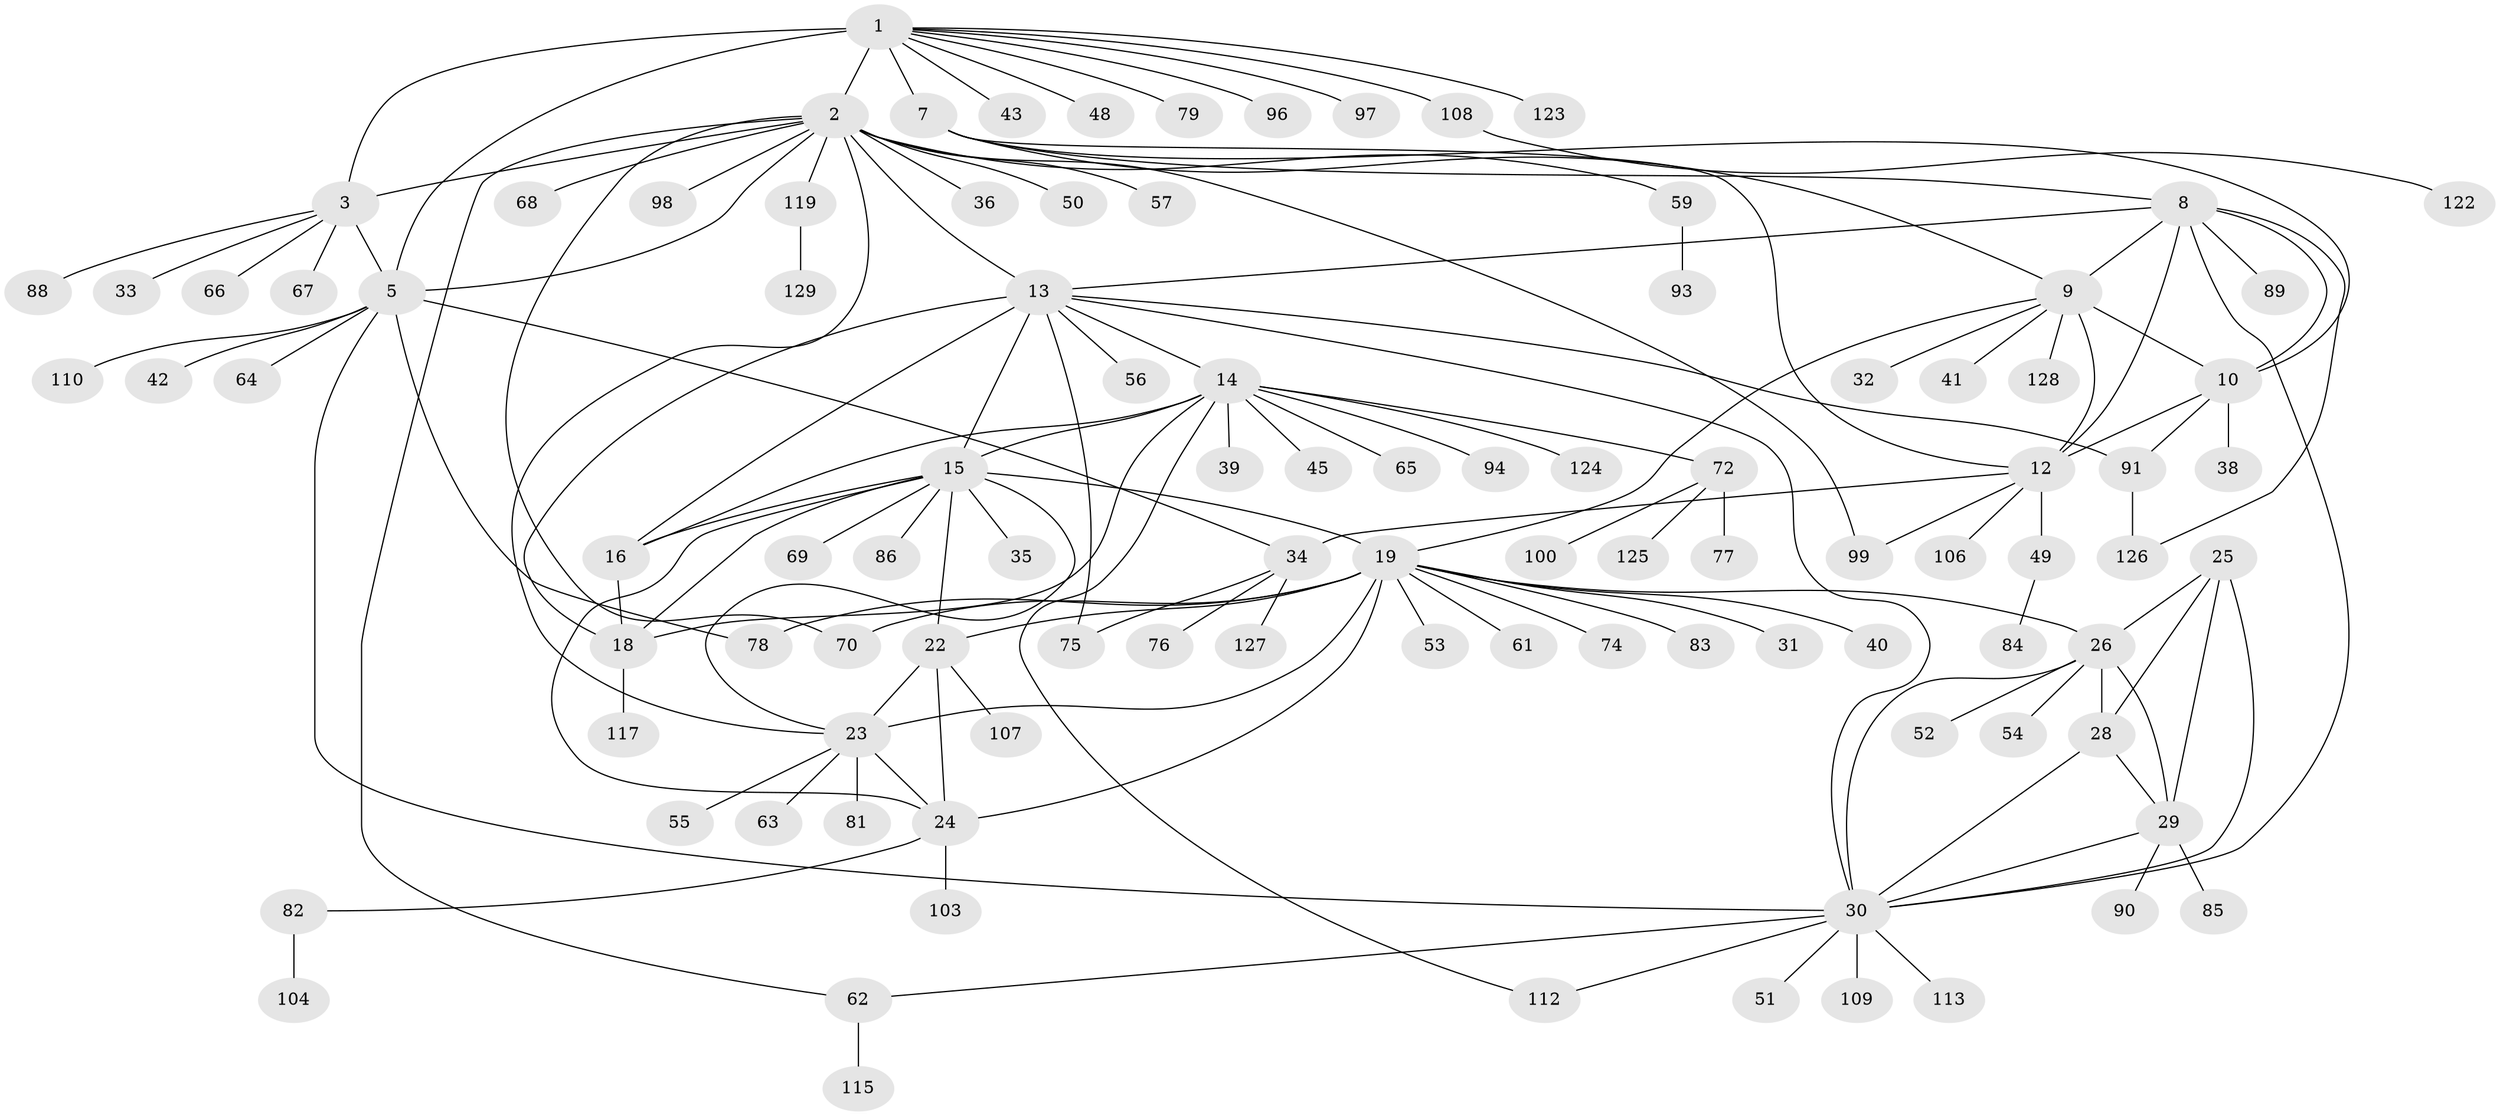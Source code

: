 // Generated by graph-tools (version 1.1) at 2025/24/03/03/25 07:24:13]
// undirected, 101 vertices, 142 edges
graph export_dot {
graph [start="1"]
  node [color=gray90,style=filled];
  1 [super="+4"];
  2 [super="+6"];
  3 [super="+101"];
  5 [super="+37"];
  7;
  8 [super="+46"];
  9 [super="+11"];
  10 [super="+71"];
  12 [super="+111"];
  13 [super="+17"];
  14 [super="+80"];
  15 [super="+20"];
  16;
  18;
  19 [super="+21"];
  22;
  23;
  24 [super="+47"];
  25;
  26 [super="+27"];
  28 [super="+73"];
  29 [super="+105"];
  30 [super="+116"];
  31;
  32;
  33;
  34 [super="+114"];
  35;
  36;
  38;
  39;
  40;
  41 [super="+44"];
  42;
  43 [super="+120"];
  45 [super="+60"];
  48;
  49 [super="+58"];
  50 [super="+87"];
  51;
  52;
  53;
  54;
  55;
  56;
  57;
  59;
  61;
  62;
  63 [super="+92"];
  64;
  65;
  66;
  67;
  68;
  69;
  70;
  72 [super="+102"];
  74;
  75;
  76;
  77;
  78;
  79;
  81;
  82;
  83;
  84;
  85 [super="+118"];
  86;
  88;
  89 [super="+95"];
  90;
  91;
  93;
  94;
  96;
  97 [super="+121"];
  98;
  99;
  100;
  103;
  104;
  106;
  107;
  108;
  109;
  110;
  112;
  113;
  115;
  117;
  119 [super="+130"];
  122;
  123;
  124;
  125;
  126;
  127;
  128;
  129;
  1 -- 2 [weight=4];
  1 -- 3 [weight=2];
  1 -- 5 [weight=2];
  1 -- 7;
  1 -- 43;
  1 -- 48;
  1 -- 79;
  1 -- 97;
  1 -- 96;
  1 -- 108;
  1 -- 123;
  2 -- 3 [weight=2];
  2 -- 5 [weight=2];
  2 -- 23;
  2 -- 50;
  2 -- 57;
  2 -- 68;
  2 -- 70;
  2 -- 119;
  2 -- 98;
  2 -- 99;
  2 -- 36;
  2 -- 13;
  2 -- 59;
  2 -- 62;
  3 -- 5;
  3 -- 33;
  3 -- 66;
  3 -- 67;
  3 -- 88;
  5 -- 30;
  5 -- 42;
  5 -- 64;
  5 -- 78;
  5 -- 110;
  5 -- 34;
  7 -- 8;
  7 -- 9 [weight=2];
  7 -- 10;
  7 -- 12;
  8 -- 9 [weight=2];
  8 -- 10;
  8 -- 12;
  8 -- 30 [weight=2];
  8 -- 89;
  8 -- 13;
  8 -- 126;
  9 -- 10 [weight=2];
  9 -- 12 [weight=2];
  9 -- 32;
  9 -- 128;
  9 -- 41;
  9 -- 19;
  10 -- 12;
  10 -- 38;
  10 -- 91;
  12 -- 34;
  12 -- 49;
  12 -- 99;
  12 -- 106;
  13 -- 14 [weight=2];
  13 -- 15 [weight=2];
  13 -- 16 [weight=2];
  13 -- 18 [weight=2];
  13 -- 30;
  13 -- 75;
  13 -- 91;
  13 -- 56;
  14 -- 15;
  14 -- 16;
  14 -- 18;
  14 -- 39;
  14 -- 45;
  14 -- 65;
  14 -- 72;
  14 -- 94;
  14 -- 112;
  14 -- 124;
  15 -- 16;
  15 -- 18;
  15 -- 86;
  15 -- 19 [weight=2];
  15 -- 35;
  15 -- 69;
  15 -- 22;
  15 -- 23;
  15 -- 24;
  16 -- 18;
  18 -- 117;
  19 -- 22 [weight=2];
  19 -- 23 [weight=2];
  19 -- 24 [weight=2];
  19 -- 26;
  19 -- 53;
  19 -- 70;
  19 -- 40;
  19 -- 74;
  19 -- 78;
  19 -- 83;
  19 -- 61;
  19 -- 31;
  22 -- 23;
  22 -- 24;
  22 -- 107;
  23 -- 24;
  23 -- 55;
  23 -- 63;
  23 -- 81;
  24 -- 82;
  24 -- 103;
  25 -- 26 [weight=2];
  25 -- 28;
  25 -- 29;
  25 -- 30;
  26 -- 28 [weight=2];
  26 -- 29 [weight=2];
  26 -- 30 [weight=2];
  26 -- 52;
  26 -- 54;
  28 -- 29;
  28 -- 30;
  29 -- 30;
  29 -- 85;
  29 -- 90;
  30 -- 51;
  30 -- 62;
  30 -- 109;
  30 -- 112;
  30 -- 113;
  34 -- 75;
  34 -- 76;
  34 -- 127;
  49 -- 84;
  59 -- 93;
  62 -- 115;
  72 -- 77;
  72 -- 100;
  72 -- 125;
  82 -- 104;
  91 -- 126;
  108 -- 122;
  119 -- 129;
}
